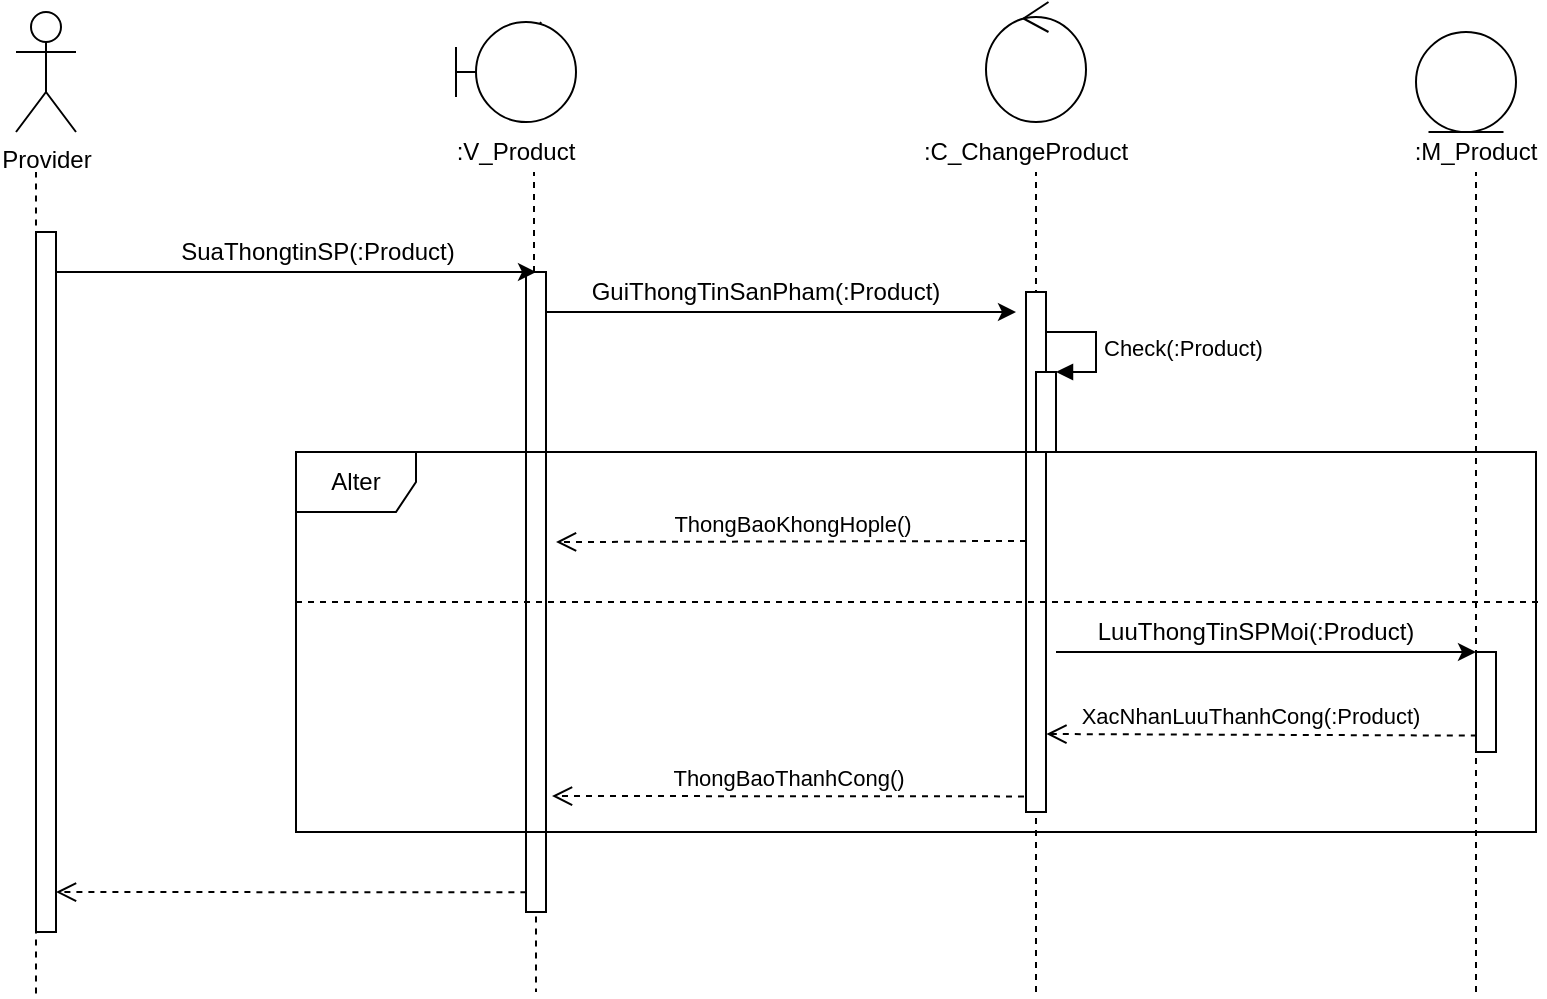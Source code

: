 <mxfile version="14.0.4" type="github">
  <diagram id="ggRN562XI57otyQyplnl" name="Page-1">
    <mxGraphModel dx="1038" dy="500" grid="1" gridSize="10" guides="1" tooltips="1" connect="1" arrows="1" fold="1" page="1" pageScale="1" pageWidth="850" pageHeight="1100" math="0" shadow="0">
      <root>
        <mxCell id="0" />
        <mxCell id="1" parent="0" />
        <mxCell id="kedC6RMu_d--TANpmm6A-1" value="Provider" style="shape=umlActor;verticalLabelPosition=bottom;verticalAlign=top;html=1;outlineConnect=0;" parent="1" vertex="1">
          <mxGeometry x="50" y="110" width="30" height="60" as="geometry" />
        </mxCell>
        <mxCell id="kedC6RMu_d--TANpmm6A-2" value="" style="ellipse;shape=umlControl;whiteSpace=wrap;html=1;" parent="1" vertex="1">
          <mxGeometry x="535" y="105" width="50" height="60" as="geometry" />
        </mxCell>
        <mxCell id="kedC6RMu_d--TANpmm6A-3" value=":V_Product" style="text;html=1;strokeColor=none;fillColor=none;align=center;verticalAlign=middle;whiteSpace=wrap;rounded=0;" parent="1" vertex="1">
          <mxGeometry x="280" y="170" width="40" height="20" as="geometry" />
        </mxCell>
        <mxCell id="kedC6RMu_d--TANpmm6A-6" value="" style="ellipse;shape=umlEntity;whiteSpace=wrap;html=1;" parent="1" vertex="1">
          <mxGeometry x="750" y="120" width="50" height="50" as="geometry" />
        </mxCell>
        <mxCell id="kedC6RMu_d--TANpmm6A-7" value=":C_ChangeProduct" style="text;html=1;strokeColor=none;fillColor=none;align=center;verticalAlign=middle;whiteSpace=wrap;rounded=0;" parent="1" vertex="1">
          <mxGeometry x="535" y="170" width="40" height="20" as="geometry" />
        </mxCell>
        <mxCell id="kedC6RMu_d--TANpmm6A-8" value=":M_Product" style="text;html=1;strokeColor=none;fillColor=none;align=center;verticalAlign=middle;whiteSpace=wrap;rounded=0;" parent="1" vertex="1">
          <mxGeometry x="760" y="170" width="40" height="20" as="geometry" />
        </mxCell>
        <mxCell id="kedC6RMu_d--TANpmm6A-11" value="" style="endArrow=none;dashed=1;html=1;" parent="1" edge="1">
          <mxGeometry width="50" height="50" relative="1" as="geometry">
            <mxPoint x="780" y="600" as="sourcePoint" />
            <mxPoint x="780" y="190" as="targetPoint" />
          </mxGeometry>
        </mxCell>
        <mxCell id="kedC6RMu_d--TANpmm6A-12" value="" style="endArrow=none;dashed=1;html=1;" parent="1" edge="1">
          <mxGeometry width="50" height="50" relative="1" as="geometry">
            <mxPoint x="560" y="600" as="sourcePoint" />
            <mxPoint x="560" y="190" as="targetPoint" />
          </mxGeometry>
        </mxCell>
        <mxCell id="kedC6RMu_d--TANpmm6A-13" value="" style="endArrow=none;dashed=1;html=1;" parent="1" edge="1" source="kedC6RMu_d--TANpmm6A-4">
          <mxGeometry width="50" height="50" relative="1" as="geometry">
            <mxPoint x="310" y="430" as="sourcePoint" />
            <mxPoint x="310" y="120" as="targetPoint" />
          </mxGeometry>
        </mxCell>
        <mxCell id="kedC6RMu_d--TANpmm6A-14" value="" style="endArrow=none;dashed=1;html=1;" parent="1" edge="1">
          <mxGeometry width="50" height="50" relative="1" as="geometry">
            <mxPoint x="60" y="600.8" as="sourcePoint" />
            <mxPoint x="60" y="190" as="targetPoint" />
          </mxGeometry>
        </mxCell>
        <mxCell id="kedC6RMu_d--TANpmm6A-15" value="" style="html=1;points=[];perimeter=orthogonalPerimeter;" parent="1" vertex="1">
          <mxGeometry x="60" y="220" width="10" height="350" as="geometry" />
        </mxCell>
        <mxCell id="kedC6RMu_d--TANpmm6A-20" value="" style="html=1;points=[];perimeter=orthogonalPerimeter;" parent="1" vertex="1">
          <mxGeometry x="305" y="240" width="10" height="320" as="geometry" />
        </mxCell>
        <mxCell id="kedC6RMu_d--TANpmm6A-21" value="" style="html=1;points=[];perimeter=orthogonalPerimeter;" parent="1" vertex="1">
          <mxGeometry x="555" y="250" width="10" height="260" as="geometry" />
        </mxCell>
        <mxCell id="kedC6RMu_d--TANpmm6A-26" value="" style="endArrow=classic;html=1;" parent="1" edge="1">
          <mxGeometry width="50" height="50" relative="1" as="geometry">
            <mxPoint x="70" y="240" as="sourcePoint" />
            <mxPoint x="310" y="240" as="targetPoint" />
          </mxGeometry>
        </mxCell>
        <mxCell id="kedC6RMu_d--TANpmm6A-28" value="SuaThongtinSP(:Product)" style="text;html=1;strokeColor=none;fillColor=none;align=center;verticalAlign=middle;whiteSpace=wrap;rounded=0;" parent="1" vertex="1">
          <mxGeometry x="181" y="220" width="40" height="20" as="geometry" />
        </mxCell>
        <mxCell id="kedC6RMu_d--TANpmm6A-29" value="" style="endArrow=classic;html=1;" parent="1" source="kedC6RMu_d--TANpmm6A-20" edge="1">
          <mxGeometry width="50" height="50" relative="1" as="geometry">
            <mxPoint x="320" y="260" as="sourcePoint" />
            <mxPoint x="550" y="260" as="targetPoint" />
          </mxGeometry>
        </mxCell>
        <mxCell id="kedC6RMu_d--TANpmm6A-30" value="GuiThongTinSanPham(:Product)" style="text;html=1;strokeColor=none;fillColor=none;align=center;verticalAlign=middle;whiteSpace=wrap;rounded=0;" parent="1" vertex="1">
          <mxGeometry x="405" y="240" width="40" height="20" as="geometry" />
        </mxCell>
        <mxCell id="kedC6RMu_d--TANpmm6A-35" value="LuuThongTinSPMoi(:Product)" style="text;html=1;strokeColor=none;fillColor=none;align=center;verticalAlign=middle;whiteSpace=wrap;rounded=0;" parent="1" vertex="1">
          <mxGeometry x="650" y="410" width="40" height="20" as="geometry" />
        </mxCell>
        <mxCell id="kedC6RMu_d--TANpmm6A-36" value="XacNhanLuuThanhCong(:Product)" style="html=1;verticalAlign=bottom;endArrow=open;dashed=1;endSize=8;entryX=1.02;entryY=0.85;entryDx=0;entryDy=0;entryPerimeter=0;exitX=0.04;exitY=0.836;exitDx=0;exitDy=0;exitPerimeter=0;" parent="1" edge="1" target="kedC6RMu_d--TANpmm6A-21" source="kedC6RMu_d--TANpmm6A-22">
          <mxGeometry x="0.048" relative="1" as="geometry">
            <mxPoint x="780" y="470" as="sourcePoint" />
            <mxPoint x="570" y="440" as="targetPoint" />
            <Array as="points" />
            <mxPoint as="offset" />
          </mxGeometry>
        </mxCell>
        <mxCell id="kedC6RMu_d--TANpmm6A-37" value="ThongBaoKhongHople()" style="html=1;verticalAlign=bottom;endArrow=open;dashed=1;endSize=8;" parent="1" edge="1">
          <mxGeometry relative="1" as="geometry">
            <mxPoint x="555" y="374.5" as="sourcePoint" />
            <mxPoint x="320" y="375" as="targetPoint" />
          </mxGeometry>
        </mxCell>
        <mxCell id="x04-GnUUIprJ974t5tdo-1" value="" style="html=1;points=[];perimeter=orthogonalPerimeter;" vertex="1" parent="1">
          <mxGeometry x="560" y="290" width="10" height="40" as="geometry" />
        </mxCell>
        <mxCell id="x04-GnUUIprJ974t5tdo-2" value="Check(:Product)" style="edgeStyle=orthogonalEdgeStyle;html=1;align=left;spacingLeft=2;endArrow=block;rounded=0;entryX=1;entryY=0;" edge="1" target="x04-GnUUIprJ974t5tdo-1" parent="1">
          <mxGeometry relative="1" as="geometry">
            <mxPoint x="565" y="270" as="sourcePoint" />
            <Array as="points">
              <mxPoint x="590" y="270" />
            </Array>
          </mxGeometry>
        </mxCell>
        <mxCell id="x04-GnUUIprJ974t5tdo-3" value="" style="endArrow=classic;html=1;" edge="1" parent="1" target="kedC6RMu_d--TANpmm6A-22">
          <mxGeometry width="50" height="50" relative="1" as="geometry">
            <mxPoint x="570" y="430" as="sourcePoint" />
            <mxPoint x="780" y="400" as="targetPoint" />
          </mxGeometry>
        </mxCell>
        <mxCell id="kedC6RMu_d--TANpmm6A-22" value="" style="html=1;points=[];perimeter=orthogonalPerimeter;" parent="1" vertex="1">
          <mxGeometry x="780" y="430" width="10" height="50" as="geometry" />
        </mxCell>
        <mxCell id="x04-GnUUIprJ974t5tdo-5" value="" style="endArrow=none;dashed=1;html=1;" edge="1" parent="1" target="kedC6RMu_d--TANpmm6A-22">
          <mxGeometry width="50" height="50" relative="1" as="geometry">
            <mxPoint x="780" y="430" as="sourcePoint" />
            <mxPoint x="780" y="120" as="targetPoint" />
          </mxGeometry>
        </mxCell>
        <mxCell id="x04-GnUUIprJ974t5tdo-6" value="ThongBaoThanhCong()" style="html=1;verticalAlign=bottom;endArrow=open;dashed=1;endSize=8;exitX=-0.1;exitY=0.97;exitDx=0;exitDy=0;exitPerimeter=0;" edge="1" parent="1" source="kedC6RMu_d--TANpmm6A-21">
          <mxGeometry relative="1" as="geometry">
            <mxPoint x="550" y="460" as="sourcePoint" />
            <mxPoint x="318" y="502" as="targetPoint" />
          </mxGeometry>
        </mxCell>
        <mxCell id="x04-GnUUIprJ974t5tdo-8" value="Alter" style="shape=umlFrame;whiteSpace=wrap;html=1;" vertex="1" parent="1">
          <mxGeometry x="190" y="330" width="620" height="190" as="geometry" />
        </mxCell>
        <mxCell id="x04-GnUUIprJ974t5tdo-11" value="" style="html=1;verticalAlign=bottom;endArrow=open;dashed=1;endSize=8;exitX=0.02;exitY=0.969;exitDx=0;exitDy=0;exitPerimeter=0;entryX=1;entryY=0.943;entryDx=0;entryDy=0;entryPerimeter=0;" edge="1" parent="1" source="kedC6RMu_d--TANpmm6A-20" target="kedC6RMu_d--TANpmm6A-15">
          <mxGeometry relative="1" as="geometry">
            <mxPoint x="460" y="410" as="sourcePoint" />
            <mxPoint x="380" y="410" as="targetPoint" />
          </mxGeometry>
        </mxCell>
        <mxCell id="x04-GnUUIprJ974t5tdo-12" value="" style="endArrow=none;dashed=1;html=1;" edge="1" parent="1">
          <mxGeometry width="50" height="50" relative="1" as="geometry">
            <mxPoint x="190" y="405" as="sourcePoint" />
            <mxPoint x="813" y="405" as="targetPoint" />
          </mxGeometry>
        </mxCell>
        <mxCell id="kedC6RMu_d--TANpmm6A-4" value="" style="shape=umlBoundary;whiteSpace=wrap;html=1;" parent="1" vertex="1">
          <mxGeometry x="270" y="115" width="60" height="50" as="geometry" />
        </mxCell>
        <mxCell id="x04-GnUUIprJ974t5tdo-14" value="" style="endArrow=none;dashed=1;html=1;" edge="1" parent="1">
          <mxGeometry width="50" height="50" relative="1" as="geometry">
            <mxPoint x="309" y="240" as="sourcePoint" />
            <mxPoint x="309" y="190" as="targetPoint" />
          </mxGeometry>
        </mxCell>
        <mxCell id="x04-GnUUIprJ974t5tdo-15" value="" style="endArrow=none;dashed=1;html=1;exitX=0.5;exitY=1.007;exitDx=0;exitDy=0;exitPerimeter=0;" edge="1" parent="1" source="kedC6RMu_d--TANpmm6A-20">
          <mxGeometry width="50" height="50" relative="1" as="geometry">
            <mxPoint x="400" y="410" as="sourcePoint" />
            <mxPoint x="310" y="600" as="targetPoint" />
          </mxGeometry>
        </mxCell>
      </root>
    </mxGraphModel>
  </diagram>
</mxfile>
